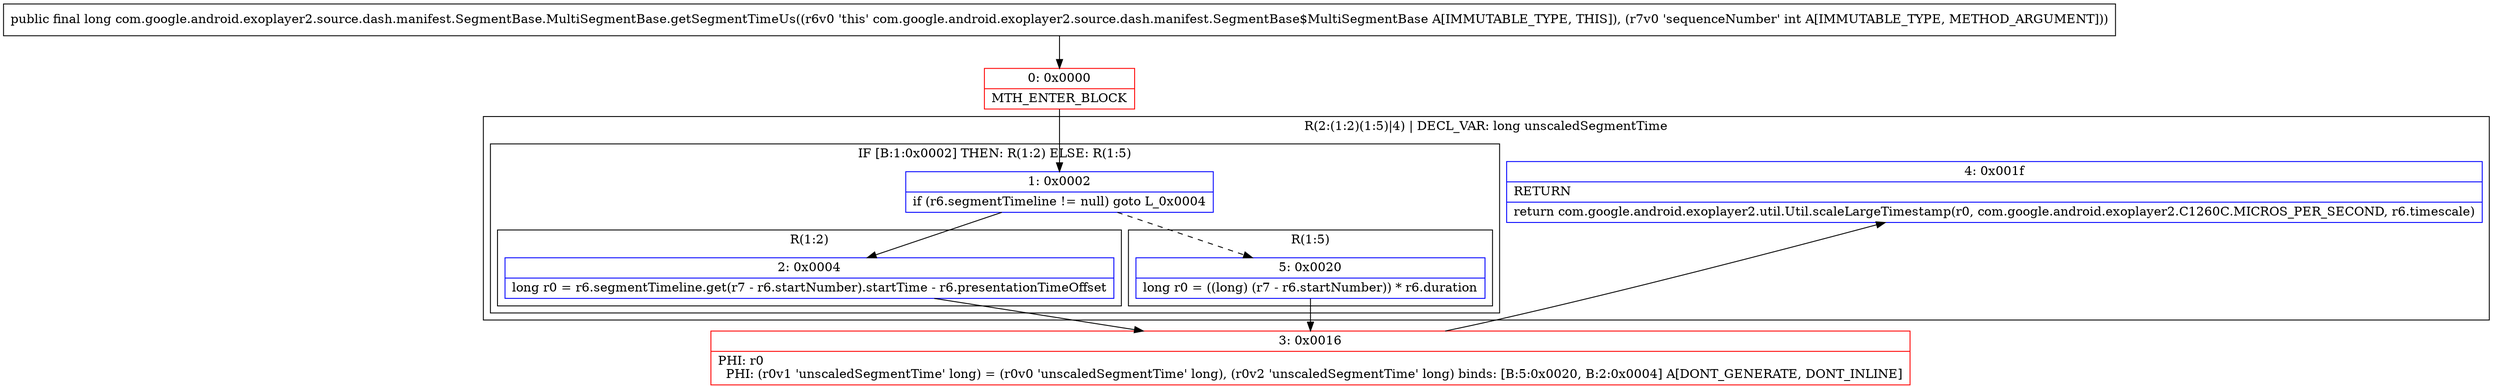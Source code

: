 digraph "CFG forcom.google.android.exoplayer2.source.dash.manifest.SegmentBase.MultiSegmentBase.getSegmentTimeUs(I)J" {
subgraph cluster_Region_953927331 {
label = "R(2:(1:2)(1:5)|4) | DECL_VAR: long unscaledSegmentTime\l";
node [shape=record,color=blue];
subgraph cluster_IfRegion_733082740 {
label = "IF [B:1:0x0002] THEN: R(1:2) ELSE: R(1:5)";
node [shape=record,color=blue];
Node_1 [shape=record,label="{1\:\ 0x0002|if (r6.segmentTimeline != null) goto L_0x0004\l}"];
subgraph cluster_Region_829403721 {
label = "R(1:2)";
node [shape=record,color=blue];
Node_2 [shape=record,label="{2\:\ 0x0004|long r0 = r6.segmentTimeline.get(r7 \- r6.startNumber).startTime \- r6.presentationTimeOffset\l}"];
}
subgraph cluster_Region_1923690560 {
label = "R(1:5)";
node [shape=record,color=blue];
Node_5 [shape=record,label="{5\:\ 0x0020|long r0 = ((long) (r7 \- r6.startNumber)) * r6.duration\l}"];
}
}
Node_4 [shape=record,label="{4\:\ 0x001f|RETURN\l|return com.google.android.exoplayer2.util.Util.scaleLargeTimestamp(r0, com.google.android.exoplayer2.C1260C.MICROS_PER_SECOND, r6.timescale)\l}"];
}
Node_0 [shape=record,color=red,label="{0\:\ 0x0000|MTH_ENTER_BLOCK\l}"];
Node_3 [shape=record,color=red,label="{3\:\ 0x0016|PHI: r0 \l  PHI: (r0v1 'unscaledSegmentTime' long) = (r0v0 'unscaledSegmentTime' long), (r0v2 'unscaledSegmentTime' long) binds: [B:5:0x0020, B:2:0x0004] A[DONT_GENERATE, DONT_INLINE]\l}"];
MethodNode[shape=record,label="{public final long com.google.android.exoplayer2.source.dash.manifest.SegmentBase.MultiSegmentBase.getSegmentTimeUs((r6v0 'this' com.google.android.exoplayer2.source.dash.manifest.SegmentBase$MultiSegmentBase A[IMMUTABLE_TYPE, THIS]), (r7v0 'sequenceNumber' int A[IMMUTABLE_TYPE, METHOD_ARGUMENT])) }"];
MethodNode -> Node_0;
Node_1 -> Node_2;
Node_1 -> Node_5[style=dashed];
Node_2 -> Node_3;
Node_5 -> Node_3;
Node_0 -> Node_1;
Node_3 -> Node_4;
}

